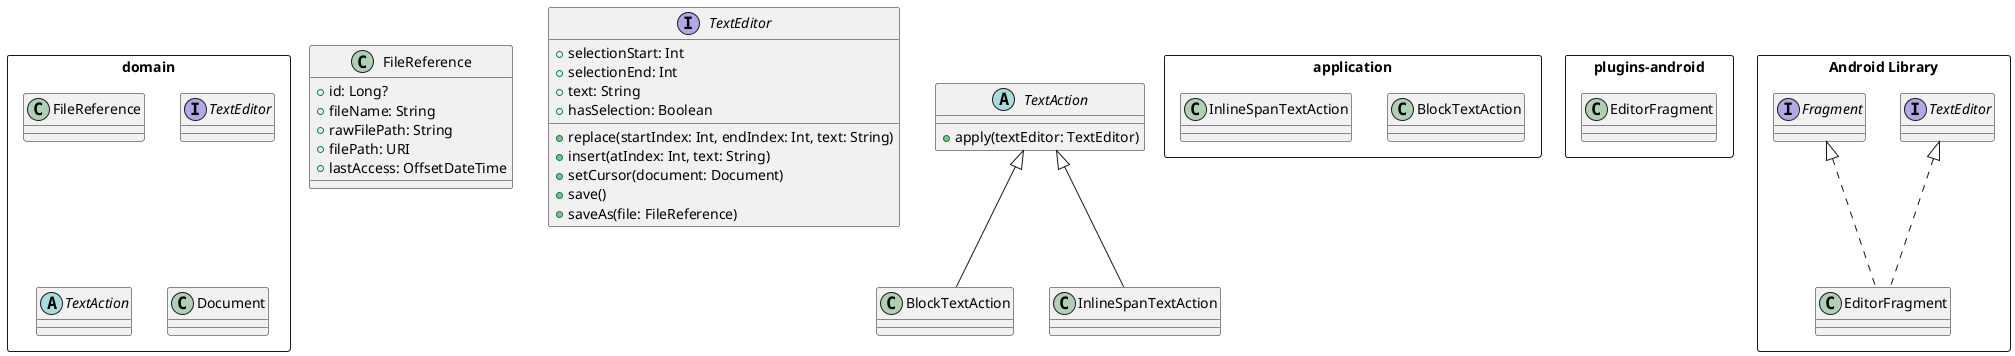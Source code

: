 @startuml
'package domain <<Rectangle>> {
'    class FileReference
'    class RecentFileRepository
'}
'
'interface RecentFileRepository {
'    + suspend getAll(): List<FileReference>
'    + suspend getLastRecentlyUsedFiles(period: Int): List<FileReference>
'    + suspend update(files: FileReference[])
'    + suspend insert(newFiles: FileReference[])
'    + suspend delete(file: FileReference)
'}

package domain <<Rectangle>> {
    class FileReference
    interface TextEditor
    abstract TextAction
    class Document
}

package application <<Rectangle>> {
    class BlockTextAction
    class InlineSpanTextAction
}

package plugins-android <<Rectangle>> {
    class EditorFragment
}

package "Android Library" <<Rectangle>> {
    class EditorFragment implements TextEditor, Fragment
}

class FileReference {
    + id: Long?
    + fileName: String
    + rawFilePath: String
    + filePath: URI
    + lastAccess: OffsetDateTime
}
'package "plugins-android-database" <<Rectangle>> {
'    class RoomRecentFileRepository
'}
'
'class RoomRecentFileRepository implements RecentFileRepository
'
'package "Android Room Database" <<Database>> {
'}
'
'RoomRecentFileRepository --> "Android Room Database"
'
'"Android Room Database" "1" *-- "viele" FileReference

interface TextEditor {
    + selectionStart: Int
    + selectionEnd: Int
    + text: String
    + hasSelection: Boolean

    + replace(startIndex: Int, endIndex: Int, text: String)
    + insert(atIndex: Int, text: String)
    + setCursor(document: Document)
    + save()
    + saveAs(file: FileReference)
}

abstract TextAction {
    + apply(textEditor: TextEditor)
}

class BlockTextAction extends TextAction {
}

class InlineSpanTextAction extends TextAction {
}

@enduml